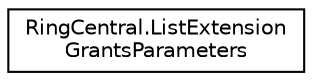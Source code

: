 digraph "Graphical Class Hierarchy"
{
 // LATEX_PDF_SIZE
  edge [fontname="Helvetica",fontsize="10",labelfontname="Helvetica",labelfontsize="10"];
  node [fontname="Helvetica",fontsize="10",shape=record];
  rankdir="LR";
  Node0 [label="RingCentral.ListExtension\lGrantsParameters",height=0.2,width=0.4,color="black", fillcolor="white", style="filled",URL="$classRingCentral_1_1ListExtensionGrantsParameters.html",tooltip="Query parameters for operation listExtensionGrants"];
}
